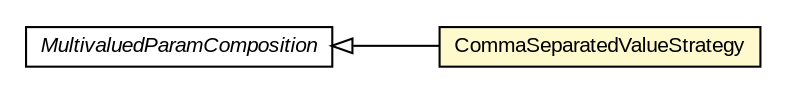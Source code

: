 #!/usr/local/bin/dot
#
# Class diagram 
# Generated by UMLGraph version R5_6-24-gf6e263 (http://www.umlgraph.org/)
#

digraph G {
	edge [fontname="arial",fontsize=10,labelfontname="arial",labelfontsize=10];
	node [fontname="arial",fontsize=10,shape=plaintext];
	nodesep=0.25;
	ranksep=0.5;
	rankdir=LR;
	// io.reinert.requestor.uri.MultivaluedParamComposition
	c7446 [label=<<table title="io.reinert.requestor.uri.MultivaluedParamComposition" border="0" cellborder="1" cellspacing="0" cellpadding="2" port="p" href="./MultivaluedParamComposition.html">
		<tr><td><table border="0" cellspacing="0" cellpadding="1">
<tr><td align="center" balign="center"><font face="arial italic"> MultivaluedParamComposition </font></td></tr>
		</table></td></tr>
		</table>>, URL="./MultivaluedParamComposition.html", fontname="arial", fontcolor="black", fontsize=10.0];
	// io.reinert.requestor.uri.MultivaluedParamComposition.CommaSeparatedValueStrategy
	c7448 [label=<<table title="io.reinert.requestor.uri.MultivaluedParamComposition.CommaSeparatedValueStrategy" border="0" cellborder="1" cellspacing="0" cellpadding="2" port="p" bgcolor="lemonChiffon" href="./MultivaluedParamComposition.CommaSeparatedValueStrategy.html">
		<tr><td><table border="0" cellspacing="0" cellpadding="1">
<tr><td align="center" balign="center"> CommaSeparatedValueStrategy </td></tr>
		</table></td></tr>
		</table>>, URL="./MultivaluedParamComposition.CommaSeparatedValueStrategy.html", fontname="arial", fontcolor="black", fontsize=10.0];
	//io.reinert.requestor.uri.MultivaluedParamComposition.CommaSeparatedValueStrategy extends io.reinert.requestor.uri.MultivaluedParamComposition
	c7446:p -> c7448:p [dir=back,arrowtail=empty];
}

